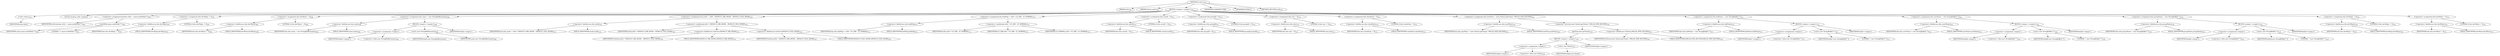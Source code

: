 digraph "&lt;init&gt;" {  
"320" [label = <(METHOD,&lt;init&gt;)<SUB>202</SUB>> ]
"13" [label = <(PARAM,this)<SUB>202</SUB>> ]
"321" [label = <(PARAM,String name)<SUB>202</SUB>> ]
"322" [label = <(BLOCK,&lt;empty&gt;,&lt;empty&gt;)<SUB>202</SUB>> ]
"323" [label = <(&lt;init&gt;,this();)<SUB>203</SUB>> ]
"12" [label = <(IDENTIFIER,this,this();)> ]
"324" [label = <(LOCAL,boolean isDir: boolean)> ]
"325" [label = <(&lt;operator&gt;.assignment,boolean isDir = name.endsWith(&quot;/&quot;))<SUB>205</SUB>> ]
"326" [label = <(IDENTIFIER,isDir,boolean isDir = name.endsWith(&quot;/&quot;))<SUB>205</SUB>> ]
"327" [label = <(endsWith,name.endsWith(&quot;/&quot;))<SUB>205</SUB>> ]
"328" [label = <(IDENTIFIER,name,name.endsWith(&quot;/&quot;))<SUB>205</SUB>> ]
"329" [label = <(LITERAL,&quot;/&quot;,name.endsWith(&quot;/&quot;))<SUB>205</SUB>> ]
"330" [label = <(&lt;operator&gt;.assignment,this.devMajor = 0)<SUB>207</SUB>> ]
"331" [label = <(&lt;operator&gt;.fieldAccess,this.devMajor)<SUB>207</SUB>> ]
"14" [label = <(IDENTIFIER,this,this.devMajor = 0)<SUB>207</SUB>> ]
"332" [label = <(FIELD_IDENTIFIER,devMajor,devMajor)<SUB>207</SUB>> ]
"333" [label = <(LITERAL,0,this.devMajor = 0)<SUB>207</SUB>> ]
"334" [label = <(&lt;operator&gt;.assignment,this.devMinor = 0)<SUB>208</SUB>> ]
"335" [label = <(&lt;operator&gt;.fieldAccess,this.devMinor)<SUB>208</SUB>> ]
"15" [label = <(IDENTIFIER,this,this.devMinor = 0)<SUB>208</SUB>> ]
"336" [label = <(FIELD_IDENTIFIER,devMinor,devMinor)<SUB>208</SUB>> ]
"337" [label = <(LITERAL,0,this.devMinor = 0)<SUB>208</SUB>> ]
"338" [label = <(&lt;operator&gt;.assignment,this.name = new StringBuffer(name))<SUB>209</SUB>> ]
"339" [label = <(&lt;operator&gt;.fieldAccess,this.name)<SUB>209</SUB>> ]
"16" [label = <(IDENTIFIER,this,this.name = new StringBuffer(name))<SUB>209</SUB>> ]
"340" [label = <(FIELD_IDENTIFIER,name,name)<SUB>209</SUB>> ]
"341" [label = <(BLOCK,&lt;empty&gt;,&lt;empty&gt;)<SUB>209</SUB>> ]
"342" [label = <(&lt;operator&gt;.assignment,&lt;empty&gt;)> ]
"343" [label = <(IDENTIFIER,$obj5,&lt;empty&gt;)> ]
"344" [label = <(&lt;operator&gt;.alloc,new StringBuffer(name))<SUB>209</SUB>> ]
"345" [label = <(&lt;init&gt;,new StringBuffer(name))<SUB>209</SUB>> ]
"346" [label = <(IDENTIFIER,$obj5,new StringBuffer(name))> ]
"347" [label = <(IDENTIFIER,name,new StringBuffer(name))<SUB>209</SUB>> ]
"348" [label = <(IDENTIFIER,$obj5,&lt;empty&gt;)> ]
"349" [label = <(&lt;operator&gt;.assignment,this.mode = isDir ? DEFAULT_DIR_MODE : DEFAULT_FILE_MODE)<SUB>210</SUB>> ]
"350" [label = <(&lt;operator&gt;.fieldAccess,this.mode)<SUB>210</SUB>> ]
"17" [label = <(IDENTIFIER,this,this.mode = isDir ? DEFAULT_DIR_MODE : DEFAULT_FILE_MODE)<SUB>210</SUB>> ]
"351" [label = <(FIELD_IDENTIFIER,mode,mode)<SUB>210</SUB>> ]
"352" [label = <(&lt;operator&gt;.conditional,isDir ? DEFAULT_DIR_MODE : DEFAULT_FILE_MODE)<SUB>210</SUB>> ]
"353" [label = <(IDENTIFIER,isDir,isDir ? DEFAULT_DIR_MODE : DEFAULT_FILE_MODE)<SUB>210</SUB>> ]
"354" [label = <(&lt;operator&gt;.fieldAccess,TarEntry.DEFAULT_DIR_MODE)<SUB>210</SUB>> ]
"355" [label = <(IDENTIFIER,TarEntry,isDir ? DEFAULT_DIR_MODE : DEFAULT_FILE_MODE)<SUB>210</SUB>> ]
"356" [label = <(FIELD_IDENTIFIER,DEFAULT_DIR_MODE,DEFAULT_DIR_MODE)<SUB>210</SUB>> ]
"357" [label = <(&lt;operator&gt;.fieldAccess,TarEntry.DEFAULT_FILE_MODE)<SUB>210</SUB>> ]
"358" [label = <(IDENTIFIER,TarEntry,isDir ? DEFAULT_DIR_MODE : DEFAULT_FILE_MODE)<SUB>210</SUB>> ]
"359" [label = <(FIELD_IDENTIFIER,DEFAULT_FILE_MODE,DEFAULT_FILE_MODE)<SUB>210</SUB>> ]
"360" [label = <(&lt;operator&gt;.assignment,this.linkFlag = isDir ? LF_DIR : LF_NORMAL)<SUB>211</SUB>> ]
"361" [label = <(&lt;operator&gt;.fieldAccess,this.linkFlag)<SUB>211</SUB>> ]
"18" [label = <(IDENTIFIER,this,this.linkFlag = isDir ? LF_DIR : LF_NORMAL)<SUB>211</SUB>> ]
"362" [label = <(FIELD_IDENTIFIER,linkFlag,linkFlag)<SUB>211</SUB>> ]
"363" [label = <(&lt;operator&gt;.conditional,isDir ? LF_DIR : LF_NORMAL)<SUB>211</SUB>> ]
"364" [label = <(IDENTIFIER,isDir,isDir ? LF_DIR : LF_NORMAL)<SUB>211</SUB>> ]
"365" [label = <(IDENTIFIER,LF_DIR,isDir ? LF_DIR : LF_NORMAL)<SUB>211</SUB>> ]
"366" [label = <(IDENTIFIER,LF_NORMAL,isDir ? LF_DIR : LF_NORMAL)<SUB>211</SUB>> ]
"367" [label = <(&lt;operator&gt;.assignment,this.userId = 0)<SUB>212</SUB>> ]
"368" [label = <(&lt;operator&gt;.fieldAccess,this.userId)<SUB>212</SUB>> ]
"19" [label = <(IDENTIFIER,this,this.userId = 0)<SUB>212</SUB>> ]
"369" [label = <(FIELD_IDENTIFIER,userId,userId)<SUB>212</SUB>> ]
"370" [label = <(LITERAL,0,this.userId = 0)<SUB>212</SUB>> ]
"371" [label = <(&lt;operator&gt;.assignment,this.groupId = 0)<SUB>213</SUB>> ]
"372" [label = <(&lt;operator&gt;.fieldAccess,this.groupId)<SUB>213</SUB>> ]
"20" [label = <(IDENTIFIER,this,this.groupId = 0)<SUB>213</SUB>> ]
"373" [label = <(FIELD_IDENTIFIER,groupId,groupId)<SUB>213</SUB>> ]
"374" [label = <(LITERAL,0,this.groupId = 0)<SUB>213</SUB>> ]
"375" [label = <(&lt;operator&gt;.assignment,this.size = 0)<SUB>214</SUB>> ]
"376" [label = <(&lt;operator&gt;.fieldAccess,this.size)<SUB>214</SUB>> ]
"21" [label = <(IDENTIFIER,this,this.size = 0)<SUB>214</SUB>> ]
"377" [label = <(FIELD_IDENTIFIER,size,size)<SUB>214</SUB>> ]
"378" [label = <(LITERAL,0,this.size = 0)<SUB>214</SUB>> ]
"379" [label = <(&lt;operator&gt;.assignment,this.checkSum = 0)<SUB>215</SUB>> ]
"380" [label = <(&lt;operator&gt;.fieldAccess,this.checkSum)<SUB>215</SUB>> ]
"22" [label = <(IDENTIFIER,this,this.checkSum = 0)<SUB>215</SUB>> ]
"381" [label = <(FIELD_IDENTIFIER,checkSum,checkSum)<SUB>215</SUB>> ]
"382" [label = <(LITERAL,0,this.checkSum = 0)<SUB>215</SUB>> ]
"383" [label = <(&lt;operator&gt;.assignment,this.modTime = (new Date()).getTime() / MILLIS_PER_SECOND)<SUB>216</SUB>> ]
"384" [label = <(&lt;operator&gt;.fieldAccess,this.modTime)<SUB>216</SUB>> ]
"23" [label = <(IDENTIFIER,this,this.modTime = (new Date()).getTime() / MILLIS_PER_SECOND)<SUB>216</SUB>> ]
"385" [label = <(FIELD_IDENTIFIER,modTime,modTime)<SUB>216</SUB>> ]
"386" [label = <(&lt;operator&gt;.division,(new Date()).getTime() / MILLIS_PER_SECOND)<SUB>216</SUB>> ]
"387" [label = <(getTime,this.getTime())<SUB>216</SUB>> ]
"388" [label = <(BLOCK,&lt;empty&gt;,&lt;empty&gt;)<SUB>216</SUB>> ]
"389" [label = <(&lt;operator&gt;.assignment,&lt;empty&gt;)> ]
"390" [label = <(IDENTIFIER,$obj6,&lt;empty&gt;)> ]
"391" [label = <(&lt;operator&gt;.alloc,new Date())<SUB>216</SUB>> ]
"392" [label = <(&lt;init&gt;,new Date())<SUB>216</SUB>> ]
"393" [label = <(IDENTIFIER,$obj6,new Date())> ]
"394" [label = <(IDENTIFIER,$obj6,&lt;empty&gt;)> ]
"395" [label = <(&lt;operator&gt;.fieldAccess,TarEntry.MILLIS_PER_SECOND)<SUB>216</SUB>> ]
"396" [label = <(IDENTIFIER,TarEntry,(new Date()).getTime() / MILLIS_PER_SECOND)<SUB>216</SUB>> ]
"397" [label = <(FIELD_IDENTIFIER,MILLIS_PER_SECOND,MILLIS_PER_SECOND)<SUB>216</SUB>> ]
"398" [label = <(&lt;operator&gt;.assignment,this.linkName = new StringBuffer(&quot;&quot;))<SUB>217</SUB>> ]
"399" [label = <(&lt;operator&gt;.fieldAccess,this.linkName)<SUB>217</SUB>> ]
"24" [label = <(IDENTIFIER,this,this.linkName = new StringBuffer(&quot;&quot;))<SUB>217</SUB>> ]
"400" [label = <(FIELD_IDENTIFIER,linkName,linkName)<SUB>217</SUB>> ]
"401" [label = <(BLOCK,&lt;empty&gt;,&lt;empty&gt;)<SUB>217</SUB>> ]
"402" [label = <(&lt;operator&gt;.assignment,&lt;empty&gt;)> ]
"403" [label = <(IDENTIFIER,$obj7,&lt;empty&gt;)> ]
"404" [label = <(&lt;operator&gt;.alloc,new StringBuffer(&quot;&quot;))<SUB>217</SUB>> ]
"405" [label = <(&lt;init&gt;,new StringBuffer(&quot;&quot;))<SUB>217</SUB>> ]
"406" [label = <(IDENTIFIER,$obj7,new StringBuffer(&quot;&quot;))> ]
"407" [label = <(LITERAL,&quot;&quot;,new StringBuffer(&quot;&quot;))<SUB>217</SUB>> ]
"408" [label = <(IDENTIFIER,$obj7,&lt;empty&gt;)> ]
"409" [label = <(&lt;operator&gt;.assignment,this.userName = new StringBuffer(&quot;&quot;))<SUB>218</SUB>> ]
"410" [label = <(&lt;operator&gt;.fieldAccess,this.userName)<SUB>218</SUB>> ]
"25" [label = <(IDENTIFIER,this,this.userName = new StringBuffer(&quot;&quot;))<SUB>218</SUB>> ]
"411" [label = <(FIELD_IDENTIFIER,userName,userName)<SUB>218</SUB>> ]
"412" [label = <(BLOCK,&lt;empty&gt;,&lt;empty&gt;)<SUB>218</SUB>> ]
"413" [label = <(&lt;operator&gt;.assignment,&lt;empty&gt;)> ]
"414" [label = <(IDENTIFIER,$obj8,&lt;empty&gt;)> ]
"415" [label = <(&lt;operator&gt;.alloc,new StringBuffer(&quot;&quot;))<SUB>218</SUB>> ]
"416" [label = <(&lt;init&gt;,new StringBuffer(&quot;&quot;))<SUB>218</SUB>> ]
"417" [label = <(IDENTIFIER,$obj8,new StringBuffer(&quot;&quot;))> ]
"418" [label = <(LITERAL,&quot;&quot;,new StringBuffer(&quot;&quot;))<SUB>218</SUB>> ]
"419" [label = <(IDENTIFIER,$obj8,&lt;empty&gt;)> ]
"420" [label = <(&lt;operator&gt;.assignment,this.groupName = new StringBuffer(&quot;&quot;))<SUB>219</SUB>> ]
"421" [label = <(&lt;operator&gt;.fieldAccess,this.groupName)<SUB>219</SUB>> ]
"26" [label = <(IDENTIFIER,this,this.groupName = new StringBuffer(&quot;&quot;))<SUB>219</SUB>> ]
"422" [label = <(FIELD_IDENTIFIER,groupName,groupName)<SUB>219</SUB>> ]
"423" [label = <(BLOCK,&lt;empty&gt;,&lt;empty&gt;)<SUB>219</SUB>> ]
"424" [label = <(&lt;operator&gt;.assignment,&lt;empty&gt;)> ]
"425" [label = <(IDENTIFIER,$obj9,&lt;empty&gt;)> ]
"426" [label = <(&lt;operator&gt;.alloc,new StringBuffer(&quot;&quot;))<SUB>219</SUB>> ]
"427" [label = <(&lt;init&gt;,new StringBuffer(&quot;&quot;))<SUB>219</SUB>> ]
"428" [label = <(IDENTIFIER,$obj9,new StringBuffer(&quot;&quot;))> ]
"429" [label = <(LITERAL,&quot;&quot;,new StringBuffer(&quot;&quot;))<SUB>219</SUB>> ]
"430" [label = <(IDENTIFIER,$obj9,&lt;empty&gt;)> ]
"431" [label = <(&lt;operator&gt;.assignment,this.devMajor = 0)<SUB>220</SUB>> ]
"432" [label = <(&lt;operator&gt;.fieldAccess,this.devMajor)<SUB>220</SUB>> ]
"27" [label = <(IDENTIFIER,this,this.devMajor = 0)<SUB>220</SUB>> ]
"433" [label = <(FIELD_IDENTIFIER,devMajor,devMajor)<SUB>220</SUB>> ]
"434" [label = <(LITERAL,0,this.devMajor = 0)<SUB>220</SUB>> ]
"435" [label = <(&lt;operator&gt;.assignment,this.devMinor = 0)<SUB>221</SUB>> ]
"436" [label = <(&lt;operator&gt;.fieldAccess,this.devMinor)<SUB>221</SUB>> ]
"28" [label = <(IDENTIFIER,this,this.devMinor = 0)<SUB>221</SUB>> ]
"437" [label = <(FIELD_IDENTIFIER,devMinor,devMinor)<SUB>221</SUB>> ]
"438" [label = <(LITERAL,0,this.devMinor = 0)<SUB>221</SUB>> ]
"439" [label = <(MODIFIER,CONSTRUCTOR)> ]
"440" [label = <(MODIFIER,PUBLIC)> ]
"441" [label = <(METHOD_RETURN,void)<SUB>223</SUB>> ]
  "320" -> "13" 
  "320" -> "321" 
  "320" -> "322" 
  "320" -> "439" 
  "320" -> "440" 
  "320" -> "441" 
  "322" -> "323" 
  "322" -> "324" 
  "322" -> "325" 
  "322" -> "330" 
  "322" -> "334" 
  "322" -> "338" 
  "322" -> "349" 
  "322" -> "360" 
  "322" -> "367" 
  "322" -> "371" 
  "322" -> "375" 
  "322" -> "379" 
  "322" -> "383" 
  "322" -> "398" 
  "322" -> "409" 
  "322" -> "420" 
  "322" -> "431" 
  "322" -> "435" 
  "323" -> "12" 
  "325" -> "326" 
  "325" -> "327" 
  "327" -> "328" 
  "327" -> "329" 
  "330" -> "331" 
  "330" -> "333" 
  "331" -> "14" 
  "331" -> "332" 
  "334" -> "335" 
  "334" -> "337" 
  "335" -> "15" 
  "335" -> "336" 
  "338" -> "339" 
  "338" -> "341" 
  "339" -> "16" 
  "339" -> "340" 
  "341" -> "342" 
  "341" -> "345" 
  "341" -> "348" 
  "342" -> "343" 
  "342" -> "344" 
  "345" -> "346" 
  "345" -> "347" 
  "349" -> "350" 
  "349" -> "352" 
  "350" -> "17" 
  "350" -> "351" 
  "352" -> "353" 
  "352" -> "354" 
  "352" -> "357" 
  "354" -> "355" 
  "354" -> "356" 
  "357" -> "358" 
  "357" -> "359" 
  "360" -> "361" 
  "360" -> "363" 
  "361" -> "18" 
  "361" -> "362" 
  "363" -> "364" 
  "363" -> "365" 
  "363" -> "366" 
  "367" -> "368" 
  "367" -> "370" 
  "368" -> "19" 
  "368" -> "369" 
  "371" -> "372" 
  "371" -> "374" 
  "372" -> "20" 
  "372" -> "373" 
  "375" -> "376" 
  "375" -> "378" 
  "376" -> "21" 
  "376" -> "377" 
  "379" -> "380" 
  "379" -> "382" 
  "380" -> "22" 
  "380" -> "381" 
  "383" -> "384" 
  "383" -> "386" 
  "384" -> "23" 
  "384" -> "385" 
  "386" -> "387" 
  "386" -> "395" 
  "387" -> "388" 
  "388" -> "389" 
  "388" -> "392" 
  "388" -> "394" 
  "389" -> "390" 
  "389" -> "391" 
  "392" -> "393" 
  "395" -> "396" 
  "395" -> "397" 
  "398" -> "399" 
  "398" -> "401" 
  "399" -> "24" 
  "399" -> "400" 
  "401" -> "402" 
  "401" -> "405" 
  "401" -> "408" 
  "402" -> "403" 
  "402" -> "404" 
  "405" -> "406" 
  "405" -> "407" 
  "409" -> "410" 
  "409" -> "412" 
  "410" -> "25" 
  "410" -> "411" 
  "412" -> "413" 
  "412" -> "416" 
  "412" -> "419" 
  "413" -> "414" 
  "413" -> "415" 
  "416" -> "417" 
  "416" -> "418" 
  "420" -> "421" 
  "420" -> "423" 
  "421" -> "26" 
  "421" -> "422" 
  "423" -> "424" 
  "423" -> "427" 
  "423" -> "430" 
  "424" -> "425" 
  "424" -> "426" 
  "427" -> "428" 
  "427" -> "429" 
  "431" -> "432" 
  "431" -> "434" 
  "432" -> "27" 
  "432" -> "433" 
  "435" -> "436" 
  "435" -> "438" 
  "436" -> "28" 
  "436" -> "437" 
}
